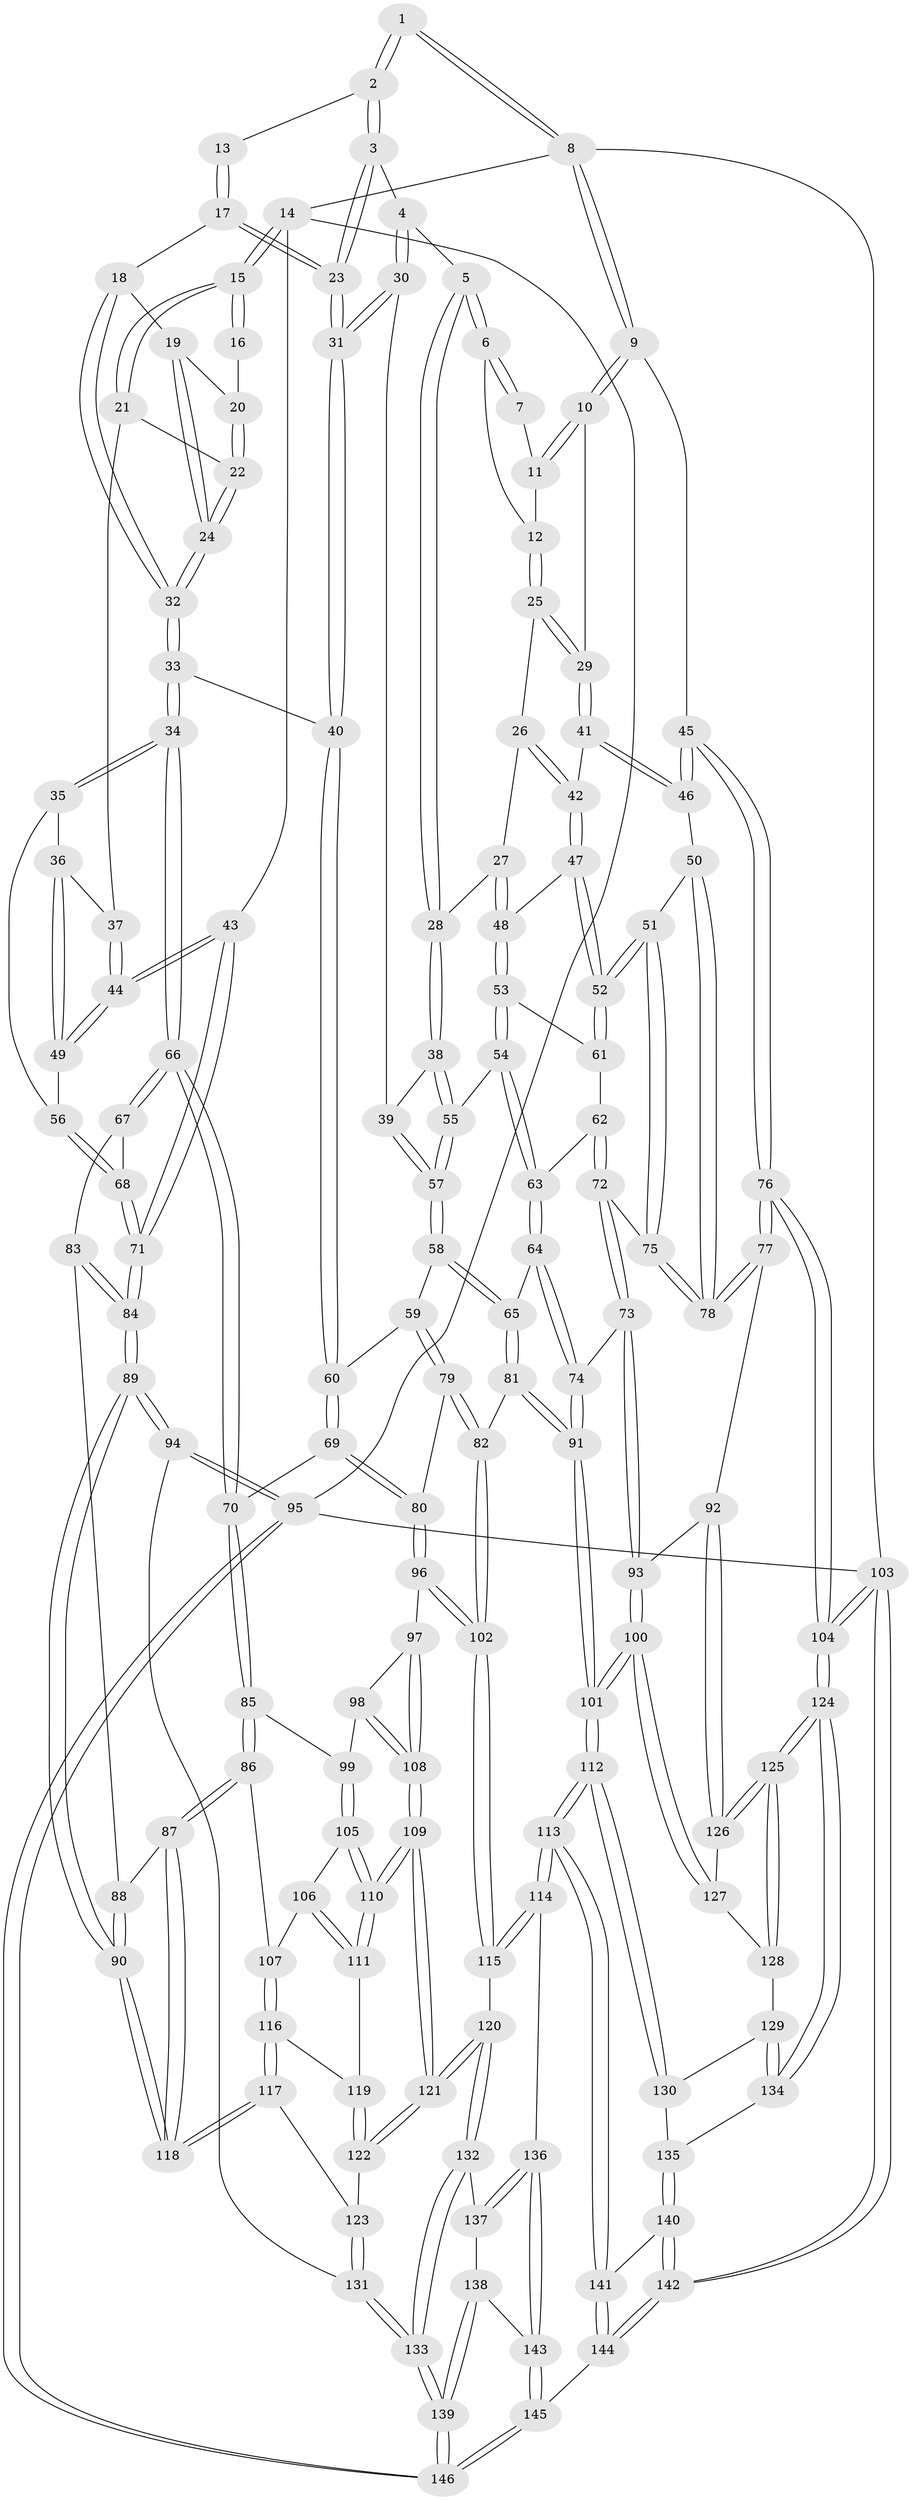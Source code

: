 // Generated by graph-tools (version 1.1) at 2025/38/03/09/25 02:38:48]
// undirected, 146 vertices, 362 edges
graph export_dot {
graph [start="1"]
  node [color=gray90,style=filled];
  1 [pos="+0.8817277061493822+0"];
  2 [pos="+0.5398184317027931+0"];
  3 [pos="+0.5406011180855338+0"];
  4 [pos="+0.6275458864350015+0.1267781699349876"];
  5 [pos="+0.6509874610845197+0.149632459051578"];
  6 [pos="+0.7686148355589673+0.17232360454697024"];
  7 [pos="+0.875397187127137+0"];
  8 [pos="+1+0"];
  9 [pos="+1+0.12199230504218636"];
  10 [pos="+0.9296033548716278+0.18884547372402755"];
  11 [pos="+0.8898231960575886+0.1067801330021477"];
  12 [pos="+0.7743068610384056+0.17566718292746816"];
  13 [pos="+0.47448037031888785+0"];
  14 [pos="+0+0"];
  15 [pos="+0+0"];
  16 [pos="+0.40782092547526105+0"];
  17 [pos="+0.36416187154058677+0.2028394419093282"];
  18 [pos="+0.35815594798782585+0.20451777617929315"];
  19 [pos="+0.3024937541458513+0.18562293287799964"];
  20 [pos="+0.24544288967853015+0.14570701759966714"];
  21 [pos="+0.12034346296295347+0.15450964940408676"];
  22 [pos="+0.17176132753993142+0.17553766535971427"];
  23 [pos="+0.45389952590798005+0.30852075329477935"];
  24 [pos="+0.21915189267932786+0.2609634609267983"];
  25 [pos="+0.785267524284891+0.1907154829357559"];
  26 [pos="+0.7789152519250168+0.2572579155689114"];
  27 [pos="+0.7218410107986416+0.2901478879186838"];
  28 [pos="+0.6841417952289813+0.2956494648538031"];
  29 [pos="+0.9026871148915528+0.23190615147808813"];
  30 [pos="+0.5193779134568164+0.30192402344039493"];
  31 [pos="+0.4568780348576222+0.3153340356729608"];
  32 [pos="+0.2425217866348668+0.32510281462916174"];
  33 [pos="+0.24212324326009063+0.33141024860682494"];
  34 [pos="+0.20751025447298999+0.37683922619197013"];
  35 [pos="+0.12744551040122007+0.3296171326862304"];
  36 [pos="+0.10454128930655289+0.30942198001505566"];
  37 [pos="+0.08911013202121182+0.25397862980334285"];
  38 [pos="+0.6741037207389804+0.32053421269914334"];
  39 [pos="+0.5785752608592503+0.3312756565737573"];
  40 [pos="+0.4336018018679455+0.35925821171290734"];
  41 [pos="+0.9011782011271053+0.258210623144163"];
  42 [pos="+0.8444526216380402+0.30864521559923436"];
  43 [pos="+0+0.31286171516831524"];
  44 [pos="+0+0.32295425318559257"];
  45 [pos="+1+0.37517161789286874"];
  46 [pos="+1+0.37780608902174845"];
  47 [pos="+0.8333295848823818+0.33793565132393333"];
  48 [pos="+0.8129872554070053+0.33824148712118823"];
  49 [pos="+0+0.36481073788981055"];
  50 [pos="+0.9429092518997165+0.4242494752739307"];
  51 [pos="+0.8675302033366773+0.44413576942166866"];
  52 [pos="+0.860205461048162+0.42752490208313615"];
  53 [pos="+0.7394775860809939+0.3688454111979131"];
  54 [pos="+0.6899428931534934+0.35693199664466235"];
  55 [pos="+0.6841591895125639+0.3476583565449438"];
  56 [pos="+0.02160137285296735+0.40464804561511775"];
  57 [pos="+0.5857492510429034+0.43199358642628805"];
  58 [pos="+0.5776650545954924+0.4730708689650871"];
  59 [pos="+0.49123994120066705+0.4561282808539076"];
  60 [pos="+0.43650976968007466+0.3938902944125843"];
  61 [pos="+0.748946090016554+0.3819016303798549"];
  62 [pos="+0.7653586124797227+0.454580605608122"];
  63 [pos="+0.6878978826047452+0.4393905152760388"];
  64 [pos="+0.6377504800626548+0.49414714711149965"];
  65 [pos="+0.6028306151406224+0.4960813966461791"];
  66 [pos="+0.1954485262362153+0.46580379742444045"];
  67 [pos="+0.1026177181639804+0.4753548425899209"];
  68 [pos="+0.10010840670056324+0.47344338732730984"];
  69 [pos="+0.32598159178065095+0.4996077116249149"];
  70 [pos="+0.20785354128694117+0.4820172902262965"];
  71 [pos="+0+0.48714742641834746"];
  72 [pos="+0.8356782963411977+0.49271718957393124"];
  73 [pos="+0.8192547748709617+0.5352046750084111"];
  74 [pos="+0.704786638136721+0.5487500592139496"];
  75 [pos="+0.8398049385921682+0.48877443290841993"];
  76 [pos="+1+0.5950094572374829"];
  77 [pos="+1+0.5829287539242448"];
  78 [pos="+0.9871269623165715+0.5652396826646056"];
  79 [pos="+0.45848954413677573+0.5459365216828318"];
  80 [pos="+0.3828534934732695+0.5782270629077302"];
  81 [pos="+0.5681224478442948+0.6048964530839772"];
  82 [pos="+0.5360217392264744+0.6113606332653968"];
  83 [pos="+0.09605723112766684+0.482681108851467"];
  84 [pos="+0+0.6400089696197307"];
  85 [pos="+0.20550503422246622+0.5268414808627475"];
  86 [pos="+0.09751736579479854+0.6404551407238855"];
  87 [pos="+0.05284001824158984+0.6453240556385329"];
  88 [pos="+0.08947309333720063+0.5040127641270225"];
  89 [pos="+0+0.749051815831017"];
  90 [pos="+0+0.7186817759581777"];
  91 [pos="+0.6647515520639998+0.697802930490376"];
  92 [pos="+0.8603144938627515+0.6668722077541455"];
  93 [pos="+0.8492345888310927+0.6663617889195819"];
  94 [pos="+0+0.7712539180922711"];
  95 [pos="+0+1"];
  96 [pos="+0.37774589605946096+0.625555078572364"];
  97 [pos="+0.3518149578274794+0.6366486905940981"];
  98 [pos="+0.24011101768508064+0.6043738951182871"];
  99 [pos="+0.22616074835640046+0.5958005444241361"];
  100 [pos="+0.7566824084878296+0.760510179180627"];
  101 [pos="+0.706634334589732+0.7976351323641354"];
  102 [pos="+0.44994890064157506+0.7031064293718847"];
  103 [pos="+1+1"];
  104 [pos="+1+0.8477323107219836"];
  105 [pos="+0.2181078782968137+0.6167032137779814"];
  106 [pos="+0.1884657232187157+0.6517043336140695"];
  107 [pos="+0.13862882412391841+0.6647203147252558"];
  108 [pos="+0.2927403928181444+0.7081918881554403"];
  109 [pos="+0.2761268559036086+0.7470921823459857"];
  110 [pos="+0.2511115558922671+0.7319646643376726"];
  111 [pos="+0.20282773427090245+0.7198993495817831"];
  112 [pos="+0.6972913944271933+0.8215726205417497"];
  113 [pos="+0.6831309382637932+0.8442586194254558"];
  114 [pos="+0.5685289421348271+0.840721635038374"];
  115 [pos="+0.453493713705034+0.7339093678761612"];
  116 [pos="+0.1530222552450971+0.7166799392200556"];
  117 [pos="+0.10407292279729646+0.7459619773046849"];
  118 [pos="+0+0.704221059572672"];
  119 [pos="+0.1793741409497999+0.7253804735463267"];
  120 [pos="+0.30877272723975835+0.8050215166040711"];
  121 [pos="+0.28788878170578014+0.7802315756094913"];
  122 [pos="+0.16220871177156204+0.8044558346480799"];
  123 [pos="+0.14882550810834064+0.8141118194356665"];
  124 [pos="+1+0.8316160395396236"];
  125 [pos="+1+0.8306632878476764"];
  126 [pos="+0.9998686754709012+0.7521311678923929"];
  127 [pos="+0.9053509429963813+0.7993858596555798"];
  128 [pos="+0.9239218748134962+0.8326643417085329"];
  129 [pos="+0.8957679765654536+0.8557628443643595"];
  130 [pos="+0.8629228808319364+0.8540768638082462"];
  131 [pos="+0.1328116458942424+0.8614485982182412"];
  132 [pos="+0.3087709942665654+0.8104174908080708"];
  133 [pos="+0.1998256763196401+0.9857756697690321"];
  134 [pos="+0.9223440392463275+0.8830001563735188"];
  135 [pos="+0.9088856260918871+0.9165269408701094"];
  136 [pos="+0.5059913309874281+0.8885926771045992"];
  137 [pos="+0.3841065057867529+0.8805179543490783"];
  138 [pos="+0.3633058396648565+0.9460506451201603"];
  139 [pos="+0.19953023407785098+0.9980627662449695"];
  140 [pos="+0.9033540195140407+0.9524260377630029"];
  141 [pos="+0.6897145158985385+0.8677260267023429"];
  142 [pos="+1+1"];
  143 [pos="+0.4486092423334522+1"];
  144 [pos="+0.7053343281472335+1"];
  145 [pos="+0.44310824716422725+1"];
  146 [pos="+0.10939578115187296+1"];
  1 -- 2;
  1 -- 2;
  1 -- 8;
  1 -- 8;
  2 -- 3;
  2 -- 3;
  2 -- 13;
  3 -- 4;
  3 -- 23;
  3 -- 23;
  4 -- 5;
  4 -- 30;
  4 -- 30;
  5 -- 6;
  5 -- 6;
  5 -- 28;
  5 -- 28;
  6 -- 7;
  6 -- 7;
  6 -- 12;
  7 -- 11;
  8 -- 9;
  8 -- 9;
  8 -- 14;
  8 -- 103;
  9 -- 10;
  9 -- 10;
  9 -- 45;
  10 -- 11;
  10 -- 11;
  10 -- 29;
  11 -- 12;
  12 -- 25;
  12 -- 25;
  13 -- 17;
  13 -- 17;
  14 -- 15;
  14 -- 15;
  14 -- 43;
  14 -- 95;
  15 -- 16;
  15 -- 16;
  15 -- 21;
  15 -- 21;
  16 -- 20;
  17 -- 18;
  17 -- 23;
  17 -- 23;
  18 -- 19;
  18 -- 32;
  18 -- 32;
  19 -- 20;
  19 -- 24;
  19 -- 24;
  20 -- 22;
  20 -- 22;
  21 -- 22;
  21 -- 37;
  22 -- 24;
  22 -- 24;
  23 -- 31;
  23 -- 31;
  24 -- 32;
  24 -- 32;
  25 -- 26;
  25 -- 29;
  25 -- 29;
  26 -- 27;
  26 -- 42;
  26 -- 42;
  27 -- 28;
  27 -- 48;
  27 -- 48;
  28 -- 38;
  28 -- 38;
  29 -- 41;
  29 -- 41;
  30 -- 31;
  30 -- 31;
  30 -- 39;
  31 -- 40;
  31 -- 40;
  32 -- 33;
  32 -- 33;
  33 -- 34;
  33 -- 34;
  33 -- 40;
  34 -- 35;
  34 -- 35;
  34 -- 66;
  34 -- 66;
  35 -- 36;
  35 -- 56;
  36 -- 37;
  36 -- 49;
  36 -- 49;
  37 -- 44;
  37 -- 44;
  38 -- 39;
  38 -- 55;
  38 -- 55;
  39 -- 57;
  39 -- 57;
  40 -- 60;
  40 -- 60;
  41 -- 42;
  41 -- 46;
  41 -- 46;
  42 -- 47;
  42 -- 47;
  43 -- 44;
  43 -- 44;
  43 -- 71;
  43 -- 71;
  44 -- 49;
  44 -- 49;
  45 -- 46;
  45 -- 46;
  45 -- 76;
  45 -- 76;
  46 -- 50;
  47 -- 48;
  47 -- 52;
  47 -- 52;
  48 -- 53;
  48 -- 53;
  49 -- 56;
  50 -- 51;
  50 -- 78;
  50 -- 78;
  51 -- 52;
  51 -- 52;
  51 -- 75;
  51 -- 75;
  52 -- 61;
  52 -- 61;
  53 -- 54;
  53 -- 54;
  53 -- 61;
  54 -- 55;
  54 -- 63;
  54 -- 63;
  55 -- 57;
  55 -- 57;
  56 -- 68;
  56 -- 68;
  57 -- 58;
  57 -- 58;
  58 -- 59;
  58 -- 65;
  58 -- 65;
  59 -- 60;
  59 -- 79;
  59 -- 79;
  60 -- 69;
  60 -- 69;
  61 -- 62;
  62 -- 63;
  62 -- 72;
  62 -- 72;
  63 -- 64;
  63 -- 64;
  64 -- 65;
  64 -- 74;
  64 -- 74;
  65 -- 81;
  65 -- 81;
  66 -- 67;
  66 -- 67;
  66 -- 70;
  66 -- 70;
  67 -- 68;
  67 -- 83;
  68 -- 71;
  68 -- 71;
  69 -- 70;
  69 -- 80;
  69 -- 80;
  70 -- 85;
  70 -- 85;
  71 -- 84;
  71 -- 84;
  72 -- 73;
  72 -- 73;
  72 -- 75;
  73 -- 74;
  73 -- 93;
  73 -- 93;
  74 -- 91;
  74 -- 91;
  75 -- 78;
  75 -- 78;
  76 -- 77;
  76 -- 77;
  76 -- 104;
  76 -- 104;
  77 -- 78;
  77 -- 78;
  77 -- 92;
  79 -- 80;
  79 -- 82;
  79 -- 82;
  80 -- 96;
  80 -- 96;
  81 -- 82;
  81 -- 91;
  81 -- 91;
  82 -- 102;
  82 -- 102;
  83 -- 84;
  83 -- 84;
  83 -- 88;
  84 -- 89;
  84 -- 89;
  85 -- 86;
  85 -- 86;
  85 -- 99;
  86 -- 87;
  86 -- 87;
  86 -- 107;
  87 -- 88;
  87 -- 118;
  87 -- 118;
  88 -- 90;
  88 -- 90;
  89 -- 90;
  89 -- 90;
  89 -- 94;
  89 -- 94;
  90 -- 118;
  90 -- 118;
  91 -- 101;
  91 -- 101;
  92 -- 93;
  92 -- 126;
  92 -- 126;
  93 -- 100;
  93 -- 100;
  94 -- 95;
  94 -- 95;
  94 -- 131;
  95 -- 146;
  95 -- 146;
  95 -- 103;
  96 -- 97;
  96 -- 102;
  96 -- 102;
  97 -- 98;
  97 -- 108;
  97 -- 108;
  98 -- 99;
  98 -- 108;
  98 -- 108;
  99 -- 105;
  99 -- 105;
  100 -- 101;
  100 -- 101;
  100 -- 127;
  100 -- 127;
  101 -- 112;
  101 -- 112;
  102 -- 115;
  102 -- 115;
  103 -- 104;
  103 -- 104;
  103 -- 142;
  103 -- 142;
  104 -- 124;
  104 -- 124;
  105 -- 106;
  105 -- 110;
  105 -- 110;
  106 -- 107;
  106 -- 111;
  106 -- 111;
  107 -- 116;
  107 -- 116;
  108 -- 109;
  108 -- 109;
  109 -- 110;
  109 -- 110;
  109 -- 121;
  109 -- 121;
  110 -- 111;
  110 -- 111;
  111 -- 119;
  112 -- 113;
  112 -- 113;
  112 -- 130;
  112 -- 130;
  113 -- 114;
  113 -- 114;
  113 -- 141;
  113 -- 141;
  114 -- 115;
  114 -- 115;
  114 -- 136;
  115 -- 120;
  116 -- 117;
  116 -- 117;
  116 -- 119;
  117 -- 118;
  117 -- 118;
  117 -- 123;
  119 -- 122;
  119 -- 122;
  120 -- 121;
  120 -- 121;
  120 -- 132;
  120 -- 132;
  121 -- 122;
  121 -- 122;
  122 -- 123;
  123 -- 131;
  123 -- 131;
  124 -- 125;
  124 -- 125;
  124 -- 134;
  124 -- 134;
  125 -- 126;
  125 -- 126;
  125 -- 128;
  125 -- 128;
  126 -- 127;
  127 -- 128;
  128 -- 129;
  129 -- 130;
  129 -- 134;
  129 -- 134;
  130 -- 135;
  131 -- 133;
  131 -- 133;
  132 -- 133;
  132 -- 133;
  132 -- 137;
  133 -- 139;
  133 -- 139;
  134 -- 135;
  135 -- 140;
  135 -- 140;
  136 -- 137;
  136 -- 137;
  136 -- 143;
  136 -- 143;
  137 -- 138;
  138 -- 139;
  138 -- 139;
  138 -- 143;
  139 -- 146;
  139 -- 146;
  140 -- 141;
  140 -- 142;
  140 -- 142;
  141 -- 144;
  141 -- 144;
  142 -- 144;
  142 -- 144;
  143 -- 145;
  143 -- 145;
  144 -- 145;
  145 -- 146;
  145 -- 146;
}
